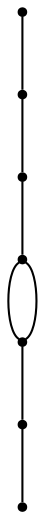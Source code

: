graph {
  node [shape=point,comment="{\"directed\":false,\"doi\":\"10.1007/978-3-030-68766-3_12\",\"figure\":\"4 (1)\"}"]

  v0 [pos="1127.3442094705972,592.9122513496568"]
  v1 [pos="1070.0537953238515,592.9122513496568"]
  v2 [pos="1012.7644462831025,592.9122513496568"]
  v3 [pos="955.4751290365622,592.9122513496568"]
  v4 [pos="898.1816626457672,592.9122513496568"]
  v5 [pos="840.8923295021225,592.9122513496568"]
  v6 [pos="783.5998169375929,592.9122513496568"]

  v6 -- v5 [id="-3",pos="783.5998169375929,592.9122513496568 840.8923295021225,592.9122513496568 840.8923295021225,592.9122513496568 840.8923295021225,592.9122513496568"]
  v3 -- v2 [id="-4",pos="955.4751290365622,592.9122513496568 1012.7644462831025,592.9122513496568 1012.7644462831025,592.9122513496568 1012.7644462831025,592.9122513496568"]
  v2 -- v1 [id="-5",pos="1012.7644462831025,592.9122513496568 1070.0537953238515,592.9122513496568 1070.0537953238515,592.9122513496568 1070.0537953238515,592.9122513496568"]
  v1 -- v0 [id="-6",pos="1070.0537953238515,592.9122513496568 1127.3442094705972,592.9122513496568 1127.3442094705972,592.9122513496568 1127.3442094705972,592.9122513496568"]
  v5 -- v4 [id="-9",pos="840.8923295021225,592.9122513496568 898.1816626457672,592.9122513496568 898.1816626457672,592.9122513496568 898.1816626457672,592.9122513496568"]
  v4 -- v3 [id="-14",pos="898.1816626457672,592.9122513496568 955.4751290365622,592.9122513496568 955.4751290365622,592.9122513496568 955.4751290365622,592.9122513496568"]
  v3 -- v2 [id="-830",pos="955.4751290365622,592.9122513496568 955.9272903777075,601.5718702947781 955.9272903777075,601.5718702947781 955.9272903777075,601.5718702947781 957.9109310677936,604.8723230772459 957.9109310677936,604.8723230772459 957.9109310677936,604.8723230772459 960.4696654075395,607.7227661428994 960.4696654075395,607.7227661428994 960.4696654075395,607.7227661428994 963.4409614013096,610.0897523939509 963.4409614013096,610.0897523939509 963.4409614013096,610.0897523939509 966.695670972759,611.9900689669327 966.695670972759,611.9900689669327 966.695670972759,611.9900689669327 970.1337059524316,613.4653021773452 970.1337059524316,613.4653021773452 970.1337059524316,613.4653021773452 973.6967557612982,614.5571019283273 973.6967557612982,614.5571019283273 973.6967557612982,614.5571019283273 977.3348399030483,615.3030485141612 977.3348399030483,615.3030485141612 977.3348399030483,615.3030485141612 981.0104412112402,615.7198018961028 981.0104412112402,615.7198018961028 981.0104412112402,615.7198018961028 984.7110327675874,615.823958447769 984.7110327675874,615.823958447769 984.7110327675874,615.823958447769 988.4116243239346,615.6197785409313 988.4116243239346,615.6197785409313 988.4116243239346,615.6197785409313 992.0788955494081,615.0988686073235 992.0788955494081,615.0988686073235 992.0788955494081,615.0988686073235 995.6961226901533,614.2445686856903 995.6961226901533,614.2445686856903 995.6961226901533,614.2445686856903 999.2216553325782,613.0360220306428 999.2216553325782,613.0360220306428 999.2216553325782,613.0360220306428 1002.6097098159402,611.4274455425478 1002.6097098159402,611.4274455425478 1002.6097098159402,611.4274455425478 1005.7852518073557,609.381322514761 1005.7852518073557,609.381322514761 1005.7852518073557,609.381322514761 1008.6356662190819,606.8601362406383 1008.6356662190819,606.8601362406383 1008.6356662190819,606.8601362406383 1012.7644462831025,592.9122513496568 1012.7644462831025,592.9122513496568 1012.7644462831025,592.9122513496568"]
}